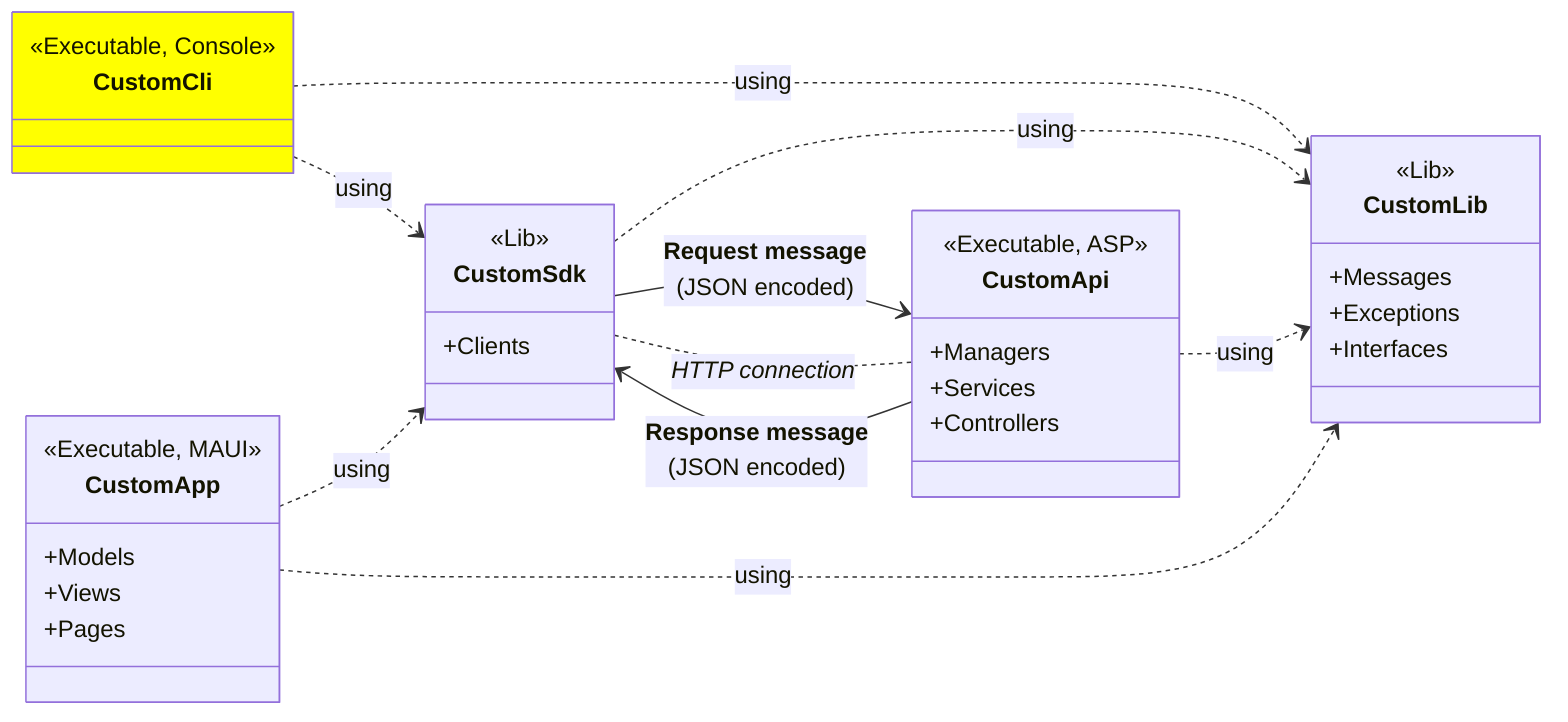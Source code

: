classDiagram
    direction LR

    class CustomCli {
        <<Executable, Console>>
    }
    class CustomApp {
        <<Executable, MAUI>>
        +Models
        +Views
        +Pages
    }
    class CustomApi {
        <<Executable, ASP>>
        +Managers
        +Services
        +Controllers
    }
    class CustomSdk {
        <<Lib>>
        +Clients
    }
    class CustomLib {
        <<Lib>>
        +Messages
        +Exceptions
        +Interfaces
    }

    CustomCli ..> CustomLib : using
    CustomCli ..> CustomSdk : using
    CustomApp ..> CustomSdk : using
    CustomSdk ..> CustomLib : using
    CustomSdk --> CustomApi : <b>Request message</b><br/>(JSON encoded)
    CustomSdk .. CustomApi : <i>HTTP connection</i>
    CustomSdk <-- CustomApi : <b>Response message</b><br/>(JSON encoded)
    CustomApi ..> CustomLib : using
    CustomApp ..> CustomLib : using

    style CustomCli fill:yellow